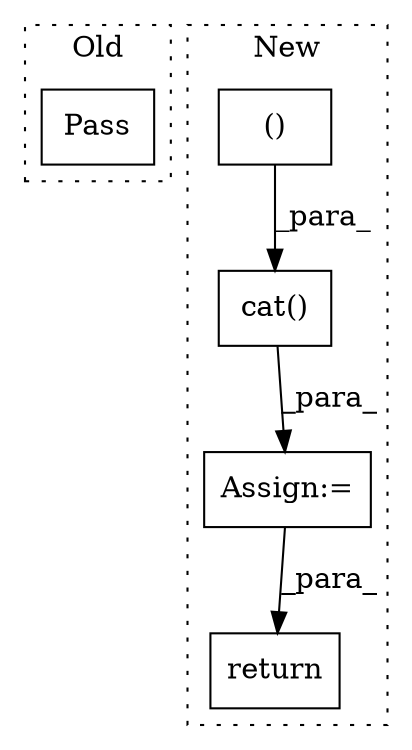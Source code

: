 digraph G {
subgraph cluster0 {
1 [label="Pass" a="62" s="525" l="4" shape="box"];
label = "Old";
style="dotted";
}
subgraph cluster1 {
2 [label="cat()" a="75" s="805,897" l="10,11" shape="box"];
3 [label="Assign:=" a="68" s="789" l="16" shape="box"];
4 [label="()" a="54" s="863" l="33" shape="box"];
5 [label="return" a="93" s="969" l="7" shape="box"];
label = "New";
style="dotted";
}
2 -> 3 [label="_para_"];
3 -> 5 [label="_para_"];
4 -> 2 [label="_para_"];
}